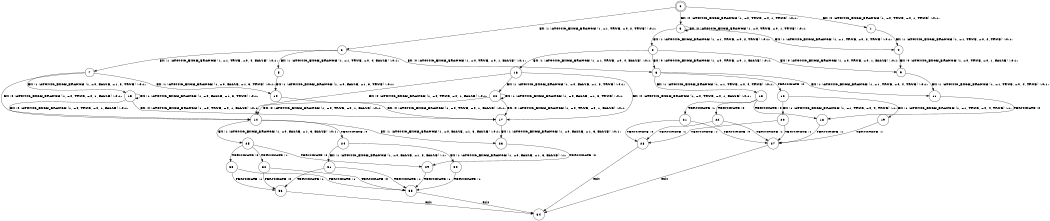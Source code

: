 digraph BCG {
size = "7, 10.5";
center = TRUE;
node [shape = circle];
0 [peripheries = 2];
0 -> 1 [label = "EX !0 !ATOMIC_EXCH_BRANCH (1, +0, TRUE, +0, 1, TRUE) !:0:1:"];
0 -> 2 [label = "EX !1 !ATOMIC_EXCH_BRANCH (1, +1, TRUE, +0, 2, TRUE) !:0:1:"];
0 -> 3 [label = "EX !0 !ATOMIC_EXCH_BRANCH (1, +0, TRUE, +0, 1, TRUE) !:0:1:"];
1 -> 4 [label = "EX !1 !ATOMIC_EXCH_BRANCH (1, +1, TRUE, +0, 2, TRUE) !:0:1:"];
2 -> 5 [label = "EX !1 !ATOMIC_EXCH_BRANCH (1, +1, TRUE, +0, 4, FALSE) !:0:1:"];
2 -> 6 [label = "EX !0 !ATOMIC_EXCH_BRANCH (1, +0, TRUE, +0, 1, FALSE) !:0:1:"];
2 -> 7 [label = "EX !1 !ATOMIC_EXCH_BRANCH (1, +1, TRUE, +0, 4, FALSE) !:0:1:"];
3 -> 4 [label = "EX !1 !ATOMIC_EXCH_BRANCH (1, +1, TRUE, +0, 2, TRUE) !:0:1:"];
3 -> 8 [label = "EX !1 !ATOMIC_EXCH_BRANCH (1, +1, TRUE, +0, 2, TRUE) !:0:1:"];
3 -> 3 [label = "EX !0 !ATOMIC_EXCH_BRANCH (1, +0, TRUE, +0, 1, TRUE) !:0:1:"];
4 -> 9 [label = "EX !0 !ATOMIC_EXCH_BRANCH (1, +0, TRUE, +0, 1, FALSE) !:0:1:"];
5 -> 10 [label = "EX !1 !ATOMIC_EXCH_BRANCH (1, +0, FALSE, +1, 3, TRUE) !:0:1:"];
6 -> 11 [label = "EX !1 !ATOMIC_EXCH_BRANCH (1, +1, TRUE, +0, 4, TRUE) !:0:1:"];
6 -> 12 [label = "TERMINATE !0"];
6 -> 13 [label = "EX !1 !ATOMIC_EXCH_BRANCH (1, +1, TRUE, +0, 4, TRUE) !:0:1:"];
7 -> 10 [label = "EX !1 !ATOMIC_EXCH_BRANCH (1, +0, FALSE, +1, 3, TRUE) !:0:1:"];
7 -> 14 [label = "EX !0 !ATOMIC_EXCH_BRANCH (1, +0, TRUE, +0, 1, FALSE) !:0:1:"];
7 -> 15 [label = "EX !1 !ATOMIC_EXCH_BRANCH (1, +0, FALSE, +1, 3, TRUE) !:0:1:"];
8 -> 9 [label = "EX !0 !ATOMIC_EXCH_BRANCH (1, +0, TRUE, +0, 1, FALSE) !:0:1:"];
8 -> 16 [label = "EX !1 !ATOMIC_EXCH_BRANCH (1, +1, TRUE, +0, 4, FALSE) !:0:1:"];
8 -> 6 [label = "EX !0 !ATOMIC_EXCH_BRANCH (1, +0, TRUE, +0, 1, FALSE) !:0:1:"];
9 -> 11 [label = "EX !1 !ATOMIC_EXCH_BRANCH (1, +1, TRUE, +0, 4, TRUE) !:0:1:"];
10 -> 17 [label = "EX !0 !ATOMIC_EXCH_BRANCH (1, +0, TRUE, +0, 1, FALSE) !:0:1:"];
11 -> 18 [label = "TERMINATE !0"];
12 -> 19 [label = "EX !1 !ATOMIC_EXCH_BRANCH (1, +1, TRUE, +0, 4, TRUE) !:1:"];
12 -> 20 [label = "EX !1 !ATOMIC_EXCH_BRANCH (1, +1, TRUE, +0, 4, TRUE) !:1:"];
13 -> 18 [label = "TERMINATE !0"];
13 -> 21 [label = "TERMINATE !1"];
13 -> 22 [label = "TERMINATE !0"];
14 -> 23 [label = "EX !1 !ATOMIC_EXCH_BRANCH (1, +0, FALSE, +1, 3, FALSE) !:0:1:"];
14 -> 24 [label = "TERMINATE !0"];
14 -> 25 [label = "EX !1 !ATOMIC_EXCH_BRANCH (1, +0, FALSE, +1, 3, FALSE) !:0:1:"];
15 -> 17 [label = "EX !0 !ATOMIC_EXCH_BRANCH (1, +0, TRUE, +0, 1, FALSE) !:0:1:"];
15 -> 14 [label = "EX !0 !ATOMIC_EXCH_BRANCH (1, +0, TRUE, +0, 1, FALSE) !:0:1:"];
15 -> 15 [label = "EX !1 !ATOMIC_EXCH_BRANCH (1, +0, FALSE, +1, 3, TRUE) !:0:1:"];
16 -> 17 [label = "EX !0 !ATOMIC_EXCH_BRANCH (1, +0, TRUE, +0, 1, FALSE) !:0:1:"];
16 -> 26 [label = "EX !1 !ATOMIC_EXCH_BRANCH (1, +0, FALSE, +1, 3, TRUE) !:0:1:"];
16 -> 14 [label = "EX !0 !ATOMIC_EXCH_BRANCH (1, +0, TRUE, +0, 1, FALSE) !:0:1:"];
17 -> 23 [label = "EX !1 !ATOMIC_EXCH_BRANCH (1, +0, FALSE, +1, 3, FALSE) !:0:1:"];
18 -> 27 [label = "TERMINATE !1"];
19 -> 27 [label = "TERMINATE !1"];
20 -> 27 [label = "TERMINATE !1"];
20 -> 28 [label = "TERMINATE !1"];
21 -> 27 [label = "TERMINATE !0"];
21 -> 28 [label = "TERMINATE !0"];
22 -> 27 [label = "TERMINATE !1"];
22 -> 28 [label = "TERMINATE !1"];
23 -> 29 [label = "TERMINATE !0"];
24 -> 30 [label = "EX !1 !ATOMIC_EXCH_BRANCH (1, +0, FALSE, +1, 3, FALSE) !:1:"];
24 -> 31 [label = "EX !1 !ATOMIC_EXCH_BRANCH (1, +0, FALSE, +1, 3, FALSE) !:1:"];
25 -> 29 [label = "TERMINATE !0"];
25 -> 32 [label = "TERMINATE !1"];
25 -> 33 [label = "TERMINATE !0"];
26 -> 17 [label = "EX !0 !ATOMIC_EXCH_BRANCH (1, +0, TRUE, +0, 1, FALSE) !:0:1:"];
26 -> 26 [label = "EX !1 !ATOMIC_EXCH_BRANCH (1, +0, FALSE, +1, 3, TRUE) !:0:1:"];
26 -> 14 [label = "EX !0 !ATOMIC_EXCH_BRANCH (1, +0, TRUE, +0, 1, FALSE) !:0:1:"];
27 -> 34 [label = "exit"];
28 -> 34 [label = "exit"];
29 -> 35 [label = "TERMINATE !1"];
30 -> 35 [label = "TERMINATE !1"];
31 -> 35 [label = "TERMINATE !1"];
31 -> 36 [label = "TERMINATE !1"];
32 -> 35 [label = "TERMINATE !0"];
32 -> 36 [label = "TERMINATE !0"];
33 -> 35 [label = "TERMINATE !1"];
33 -> 36 [label = "TERMINATE !1"];
35 -> 34 [label = "exit"];
36 -> 34 [label = "exit"];
}
